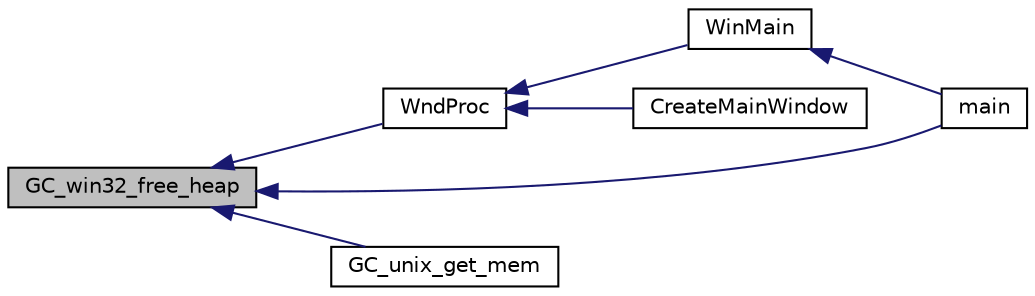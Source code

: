 digraph "GC_win32_free_heap"
{
  edge [fontname="Helvetica",fontsize="10",labelfontname="Helvetica",labelfontsize="10"];
  node [fontname="Helvetica",fontsize="10",shape=record];
  rankdir="LR";
  Node4059 [label="GC_win32_free_heap",height=0.2,width=0.4,color="black", fillcolor="grey75", style="filled", fontcolor="black"];
  Node4059 -> Node4060 [dir="back",color="midnightblue",fontsize="10",style="solid",fontname="Helvetica"];
  Node4060 [label="WndProc",height=0.2,width=0.4,color="black", fillcolor="white", style="filled",URL="$d2/d4e/de__win_8h.html#ac996a0edf7f6d6736f7f2920665a453d"];
  Node4060 -> Node4061 [dir="back",color="midnightblue",fontsize="10",style="solid",fontname="Helvetica"];
  Node4061 [label="WinMain",height=0.2,width=0.4,color="black", fillcolor="white", style="filled",URL="$dd/d92/de__win_8c.html#a1a82d574f68da3d68ac8b9c0a1dd3645"];
  Node4061 -> Node4062 [dir="back",color="midnightblue",fontsize="10",style="solid",fontname="Helvetica"];
  Node4062 [label="main",height=0.2,width=0.4,color="black", fillcolor="white", style="filled",URL="$d4/d12/3rd_party_2gc_2tests_2test_8c.html#a840291bc02cba5474a4cb46a9b9566fe"];
  Node4060 -> Node4063 [dir="back",color="midnightblue",fontsize="10",style="solid",fontname="Helvetica"];
  Node4063 [label="CreateMainWindow",height=0.2,width=0.4,color="black", fillcolor="white", style="filled",URL="$d4/dbe/_o_m_c_monitor_8c.html#a4c157499b414a516446108301e061979"];
  Node4059 -> Node4064 [dir="back",color="midnightblue",fontsize="10",style="solid",fontname="Helvetica"];
  Node4064 [label="GC_unix_get_mem",height=0.2,width=0.4,color="black", fillcolor="white", style="filled",URL="$d2/d3c/os__dep_8c.html#ab3881908af4f90fd479b488bf2c18fcd"];
  Node4059 -> Node4062 [dir="back",color="midnightblue",fontsize="10",style="solid",fontname="Helvetica"];
}
